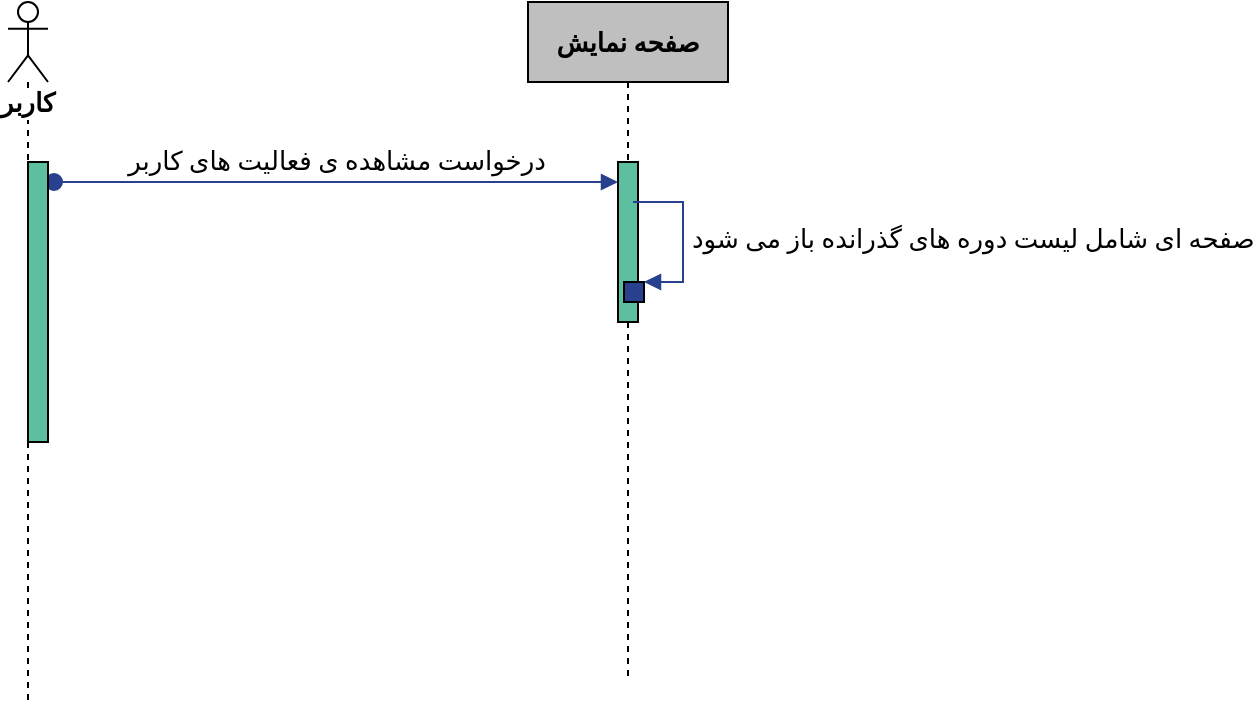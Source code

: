 <mxfile version="14.7.9" type="github">
  <diagram id="ugdf-8wClFi1usD2ORvL" name="Page-1">
    <mxGraphModel dx="782" dy="436" grid="1" gridSize="10" guides="1" tooltips="1" connect="1" arrows="1" fold="1" page="1" pageScale="1" pageWidth="850" pageHeight="1100" math="0" shadow="0">
      <root>
        <mxCell id="0" />
        <mxCell id="1" parent="0" />
        <mxCell id="SlMkbRb0abEWhEXNu_CT-1" value="کاربر" style="shape=umlLifeline;participant=umlActor;perimeter=lifelinePerimeter;whiteSpace=wrap;html=1;container=1;collapsible=0;recursiveResize=0;verticalAlign=top;spacingTop=36;labelBackgroundColor=#ffffff;outlineConnect=0;size=40;fontFamily=B Zar;fontStyle=1;fontSize=13;" parent="1" vertex="1">
          <mxGeometry x="20" y="20" width="20" height="350" as="geometry" />
        </mxCell>
        <mxCell id="SlMkbRb0abEWhEXNu_CT-2" value="&lt;font style=&quot;font-size: 13px&quot;&gt;&lt;font style=&quot;font-size: 13px&quot;&gt;&lt;b style=&quot;font-size: 13px&quot;&gt;صفحه نمایش&lt;br style=&quot;font-size: 13px&quot;&gt;&lt;/b&gt;&lt;/font&gt;&lt;/font&gt;" style="shape=umlLifeline;perimeter=lifelinePerimeter;whiteSpace=wrap;html=1;container=1;collapsible=0;recursiveResize=0;outlineConnect=0;fontFamily=B Zar;fontSize=13;verticalAlign=middle;fillColor=#BFBFBF;" parent="1" vertex="1">
          <mxGeometry x="280" y="20" width="100" height="340" as="geometry" />
        </mxCell>
        <mxCell id="SlMkbRb0abEWhEXNu_CT-3" value="" style="html=1;points=[];perimeter=orthogonalPerimeter;fillColor=#5EBEA0;" parent="SlMkbRb0abEWhEXNu_CT-2" vertex="1">
          <mxGeometry x="45" y="80" width="10" height="80" as="geometry" />
        </mxCell>
        <mxCell id="SlMkbRb0abEWhEXNu_CT-4" value="" style="html=1;points=[];perimeter=orthogonalPerimeter;fillColor=#28408E;" parent="SlMkbRb0abEWhEXNu_CT-2" vertex="1">
          <mxGeometry x="48" y="140" width="10" height="10" as="geometry" />
        </mxCell>
        <mxCell id="SlMkbRb0abEWhEXNu_CT-13" value="&lt;font style=&quot;font-size: 13px;&quot;&gt;درخواست مشاهده ی فعالیت های کاربر&lt;/font&gt;" style="html=1;verticalAlign=bottom;startArrow=oval;endArrow=block;startSize=8;strokeColor=#28408E;fontFamily=B Zar;fontSize=13;" parent="1" target="SlMkbRb0abEWhEXNu_CT-3" edge="1">
          <mxGeometry relative="1" as="geometry">
            <mxPoint x="43" y="110" as="sourcePoint" />
            <Array as="points">
              <mxPoint x="90" y="110" />
            </Array>
          </mxGeometry>
        </mxCell>
        <mxCell id="SlMkbRb0abEWhEXNu_CT-14" value="&lt;font style=&quot;font-size: 13px;&quot;&gt;صفحه ای شامل لیست دوره های گذرانده باز می شود&lt;/font&gt;" style="edgeStyle=orthogonalEdgeStyle;html=1;align=left;spacingLeft=2;endArrow=block;rounded=0;entryX=1;entryY=0;strokeColor=#28408E;fontFamily=B Zar;fontSize=13;" parent="1" target="SlMkbRb0abEWhEXNu_CT-4" edge="1">
          <mxGeometry relative="1" as="geometry">
            <mxPoint x="332.5" y="120" as="sourcePoint" />
            <Array as="points">
              <mxPoint x="357.5" y="120" />
            </Array>
          </mxGeometry>
        </mxCell>
        <mxCell id="SlMkbRb0abEWhEXNu_CT-15" value="" style="html=1;points=[];perimeter=orthogonalPerimeter;fillColor=#5EBEA0;" parent="1" vertex="1">
          <mxGeometry x="30" y="100" width="10" height="140" as="geometry" />
        </mxCell>
      </root>
    </mxGraphModel>
  </diagram>
</mxfile>
